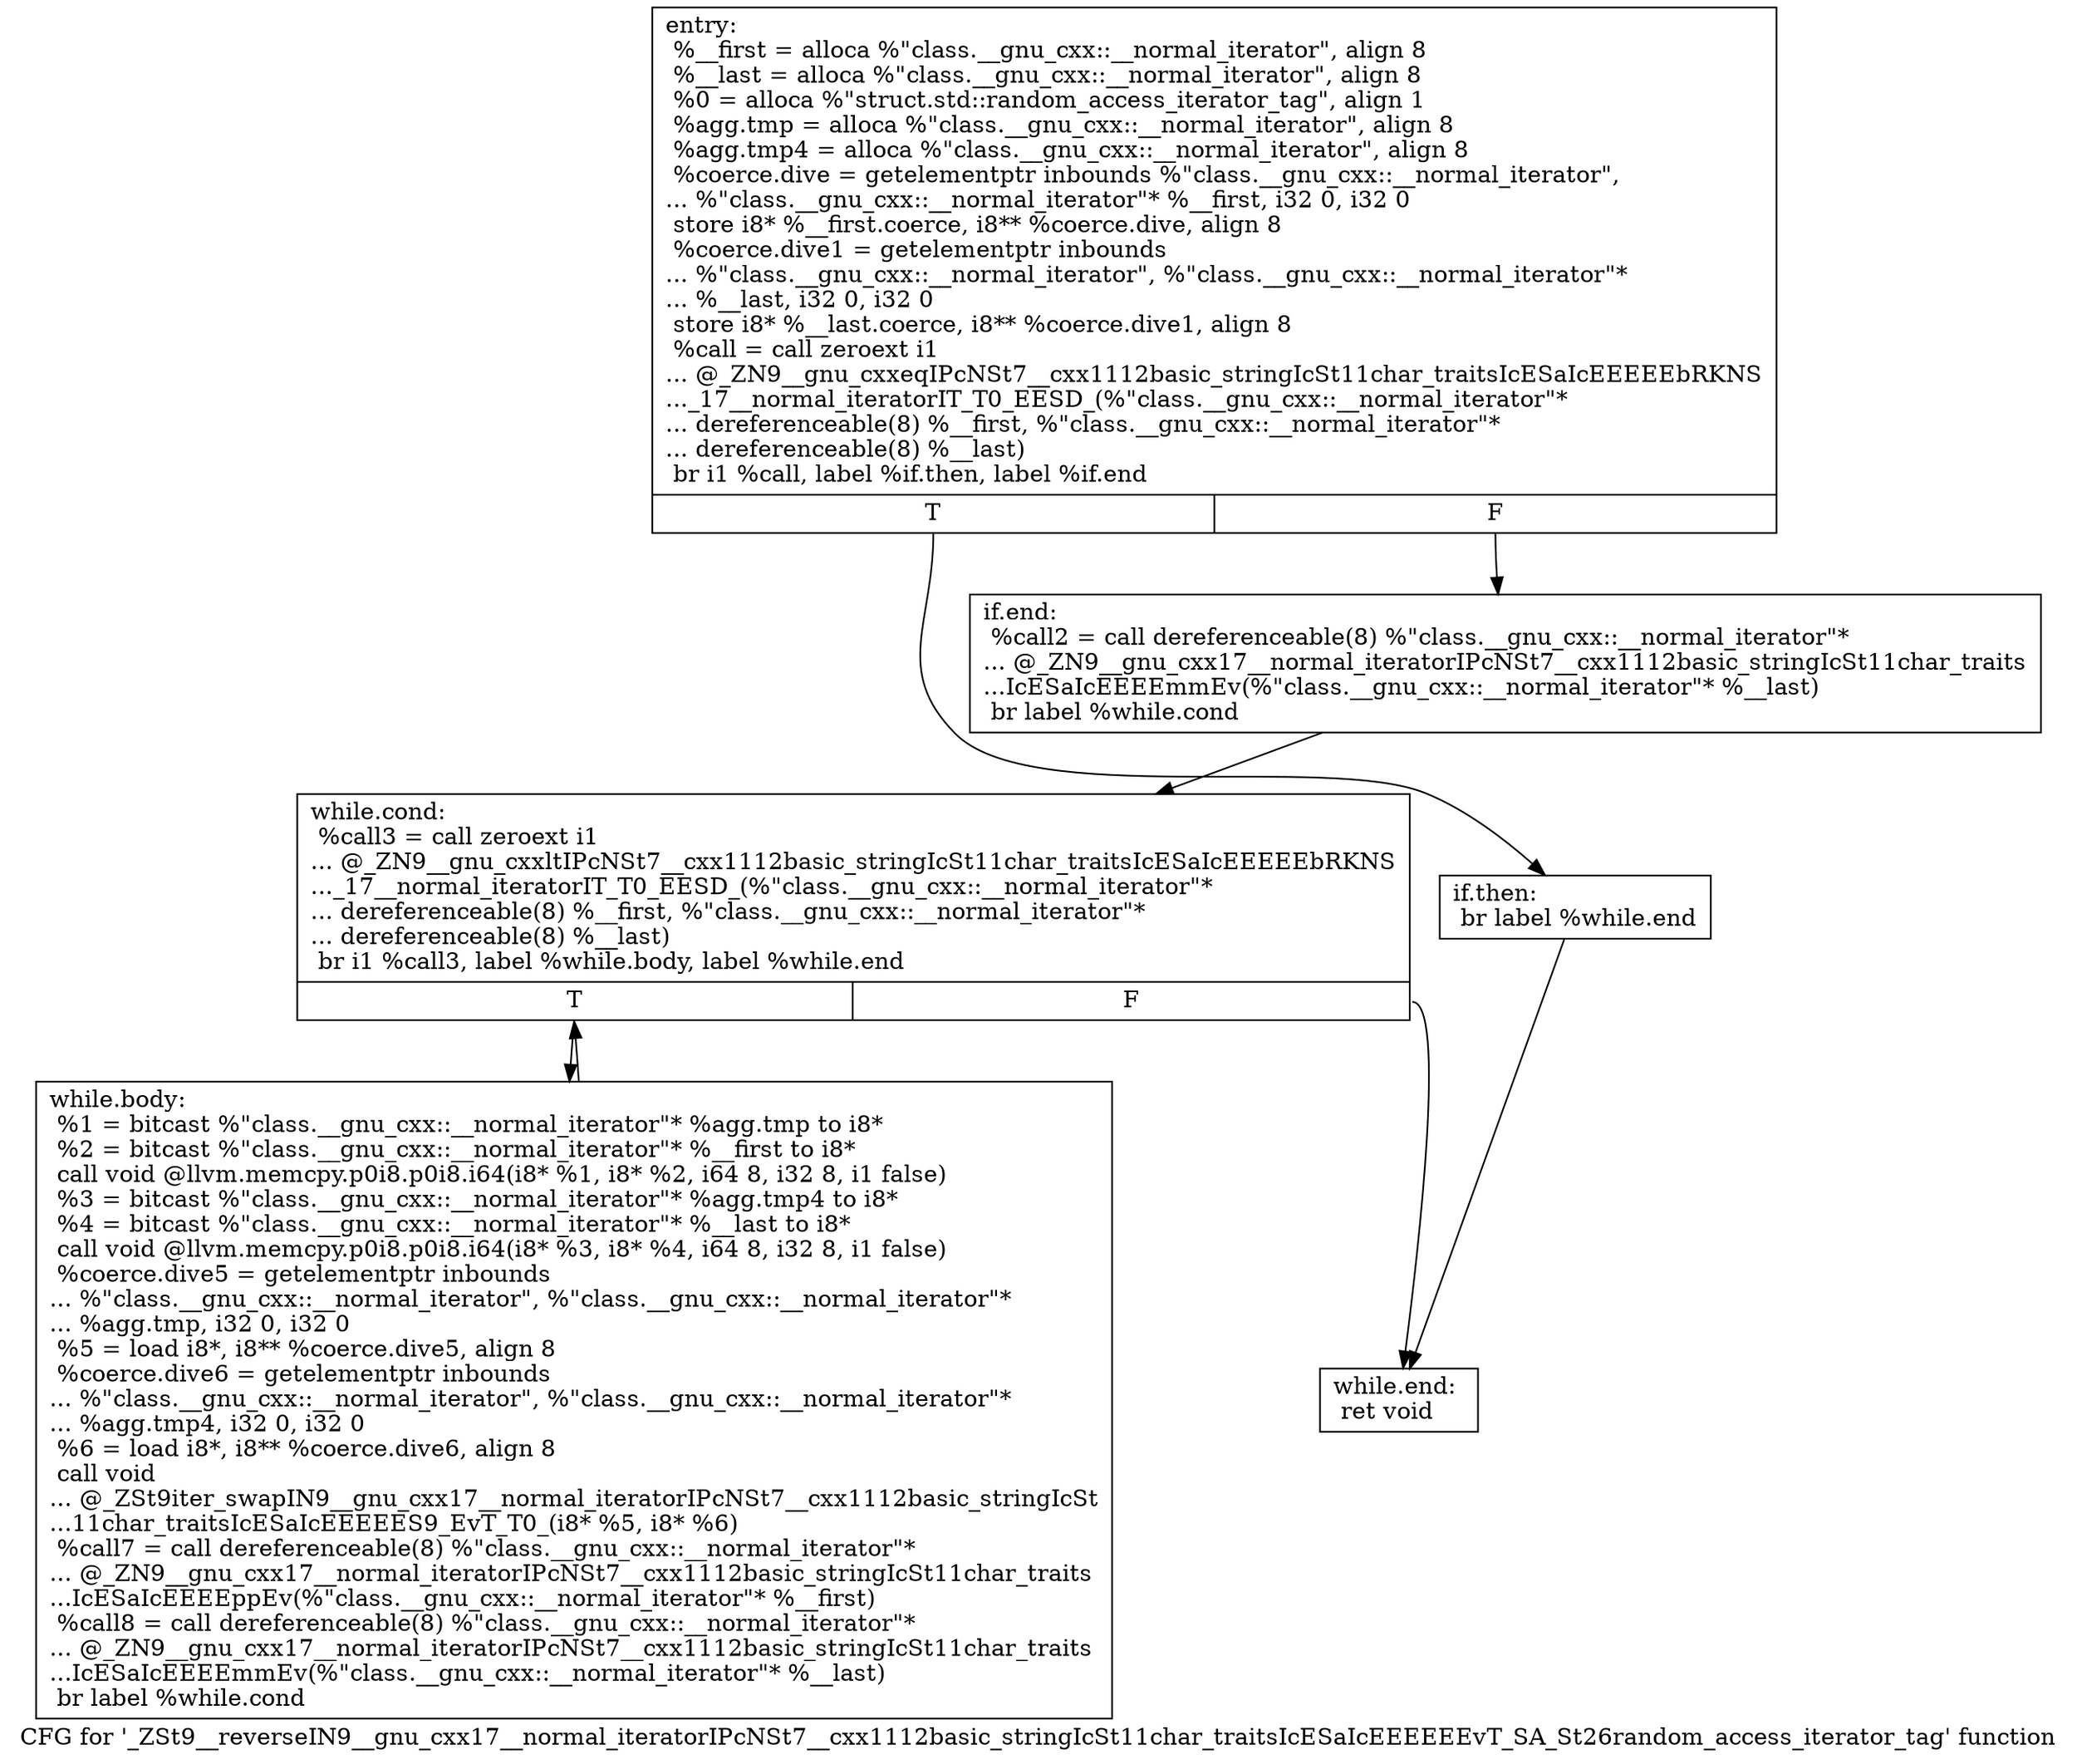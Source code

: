 digraph "CFG for '_ZSt9__reverseIN9__gnu_cxx17__normal_iteratorIPcNSt7__cxx1112basic_stringIcSt11char_traitsIcESaIcEEEEEEvT_SA_St26random_access_iterator_tag' function" {
	label="CFG for '_ZSt9__reverseIN9__gnu_cxx17__normal_iteratorIPcNSt7__cxx1112basic_stringIcSt11char_traitsIcESaIcEEEEEEvT_SA_St26random_access_iterator_tag' function";

	Node0x6bcd0b0 [shape=record,label="{entry:\l  %__first = alloca %\"class.__gnu_cxx::__normal_iterator\", align 8\l  %__last = alloca %\"class.__gnu_cxx::__normal_iterator\", align 8\l  %0 = alloca %\"struct.std::random_access_iterator_tag\", align 1\l  %agg.tmp = alloca %\"class.__gnu_cxx::__normal_iterator\", align 8\l  %agg.tmp4 = alloca %\"class.__gnu_cxx::__normal_iterator\", align 8\l  %coerce.dive = getelementptr inbounds %\"class.__gnu_cxx::__normal_iterator\",\l... %\"class.__gnu_cxx::__normal_iterator\"* %__first, i32 0, i32 0\l  store i8* %__first.coerce, i8** %coerce.dive, align 8\l  %coerce.dive1 = getelementptr inbounds\l... %\"class.__gnu_cxx::__normal_iterator\", %\"class.__gnu_cxx::__normal_iterator\"*\l... %__last, i32 0, i32 0\l  store i8* %__last.coerce, i8** %coerce.dive1, align 8\l  %call = call zeroext i1\l... @_ZN9__gnu_cxxeqIPcNSt7__cxx1112basic_stringIcSt11char_traitsIcESaIcEEEEEbRKNS\l..._17__normal_iteratorIT_T0_EESD_(%\"class.__gnu_cxx::__normal_iterator\"*\l... dereferenceable(8) %__first, %\"class.__gnu_cxx::__normal_iterator\"*\l... dereferenceable(8) %__last)\l  br i1 %call, label %if.then, label %if.end\l|{<s0>T|<s1>F}}"];
	Node0x6bcd0b0:s0 -> Node0x6bcdb40;
	Node0x6bcd0b0:s1 -> Node0x6bcdbf0;
	Node0x6bcdb40 [shape=record,label="{if.then:                                          \l  br label %while.end\l}"];
	Node0x6bcdb40 -> Node0x6bcdd50;
	Node0x6bcdbf0 [shape=record,label="{if.end:                                           \l  %call2 = call dereferenceable(8) %\"class.__gnu_cxx::__normal_iterator\"*\l... @_ZN9__gnu_cxx17__normal_iteratorIPcNSt7__cxx1112basic_stringIcSt11char_traits\l...IcESaIcEEEEmmEv(%\"class.__gnu_cxx::__normal_iterator\"* %__last)\l  br label %while.cond\l}"];
	Node0x6bcdbf0 -> Node0x6bce1d0;
	Node0x6bce1d0 [shape=record,label="{while.cond:                                       \l  %call3 = call zeroext i1\l... @_ZN9__gnu_cxxltIPcNSt7__cxx1112basic_stringIcSt11char_traitsIcESaIcEEEEEbRKNS\l..._17__normal_iteratorIT_T0_EESD_(%\"class.__gnu_cxx::__normal_iterator\"*\l... dereferenceable(8) %__first, %\"class.__gnu_cxx::__normal_iterator\"*\l... dereferenceable(8) %__last)\l  br i1 %call3, label %while.body, label %while.end\l|{<s0>T|<s1>F}}"];
	Node0x6bce1d0:s0 -> Node0x6bce610;
	Node0x6bce1d0:s1 -> Node0x6bcdd50;
	Node0x6bce610 [shape=record,label="{while.body:                                       \l  %1 = bitcast %\"class.__gnu_cxx::__normal_iterator\"* %agg.tmp to i8*\l  %2 = bitcast %\"class.__gnu_cxx::__normal_iterator\"* %__first to i8*\l  call void @llvm.memcpy.p0i8.p0i8.i64(i8* %1, i8* %2, i64 8, i32 8, i1 false)\l  %3 = bitcast %\"class.__gnu_cxx::__normal_iterator\"* %agg.tmp4 to i8*\l  %4 = bitcast %\"class.__gnu_cxx::__normal_iterator\"* %__last to i8*\l  call void @llvm.memcpy.p0i8.p0i8.i64(i8* %3, i8* %4, i64 8, i32 8, i1 false)\l  %coerce.dive5 = getelementptr inbounds\l... %\"class.__gnu_cxx::__normal_iterator\", %\"class.__gnu_cxx::__normal_iterator\"*\l... %agg.tmp, i32 0, i32 0\l  %5 = load i8*, i8** %coerce.dive5, align 8\l  %coerce.dive6 = getelementptr inbounds\l... %\"class.__gnu_cxx::__normal_iterator\", %\"class.__gnu_cxx::__normal_iterator\"*\l... %agg.tmp4, i32 0, i32 0\l  %6 = load i8*, i8** %coerce.dive6, align 8\l  call void\l... @_ZSt9iter_swapIN9__gnu_cxx17__normal_iteratorIPcNSt7__cxx1112basic_stringIcSt\l...11char_traitsIcESaIcEEEEES9_EvT_T0_(i8* %5, i8* %6)\l  %call7 = call dereferenceable(8) %\"class.__gnu_cxx::__normal_iterator\"*\l... @_ZN9__gnu_cxx17__normal_iteratorIPcNSt7__cxx1112basic_stringIcSt11char_traits\l...IcESaIcEEEEppEv(%\"class.__gnu_cxx::__normal_iterator\"* %__first)\l  %call8 = call dereferenceable(8) %\"class.__gnu_cxx::__normal_iterator\"*\l... @_ZN9__gnu_cxx17__normal_iteratorIPcNSt7__cxx1112basic_stringIcSt11char_traits\l...IcESaIcEEEEmmEv(%\"class.__gnu_cxx::__normal_iterator\"* %__last)\l  br label %while.cond\l}"];
	Node0x6bce610 -> Node0x6bce1d0;
	Node0x6bcdd50 [shape=record,label="{while.end:                                        \l  ret void\l}"];
}
